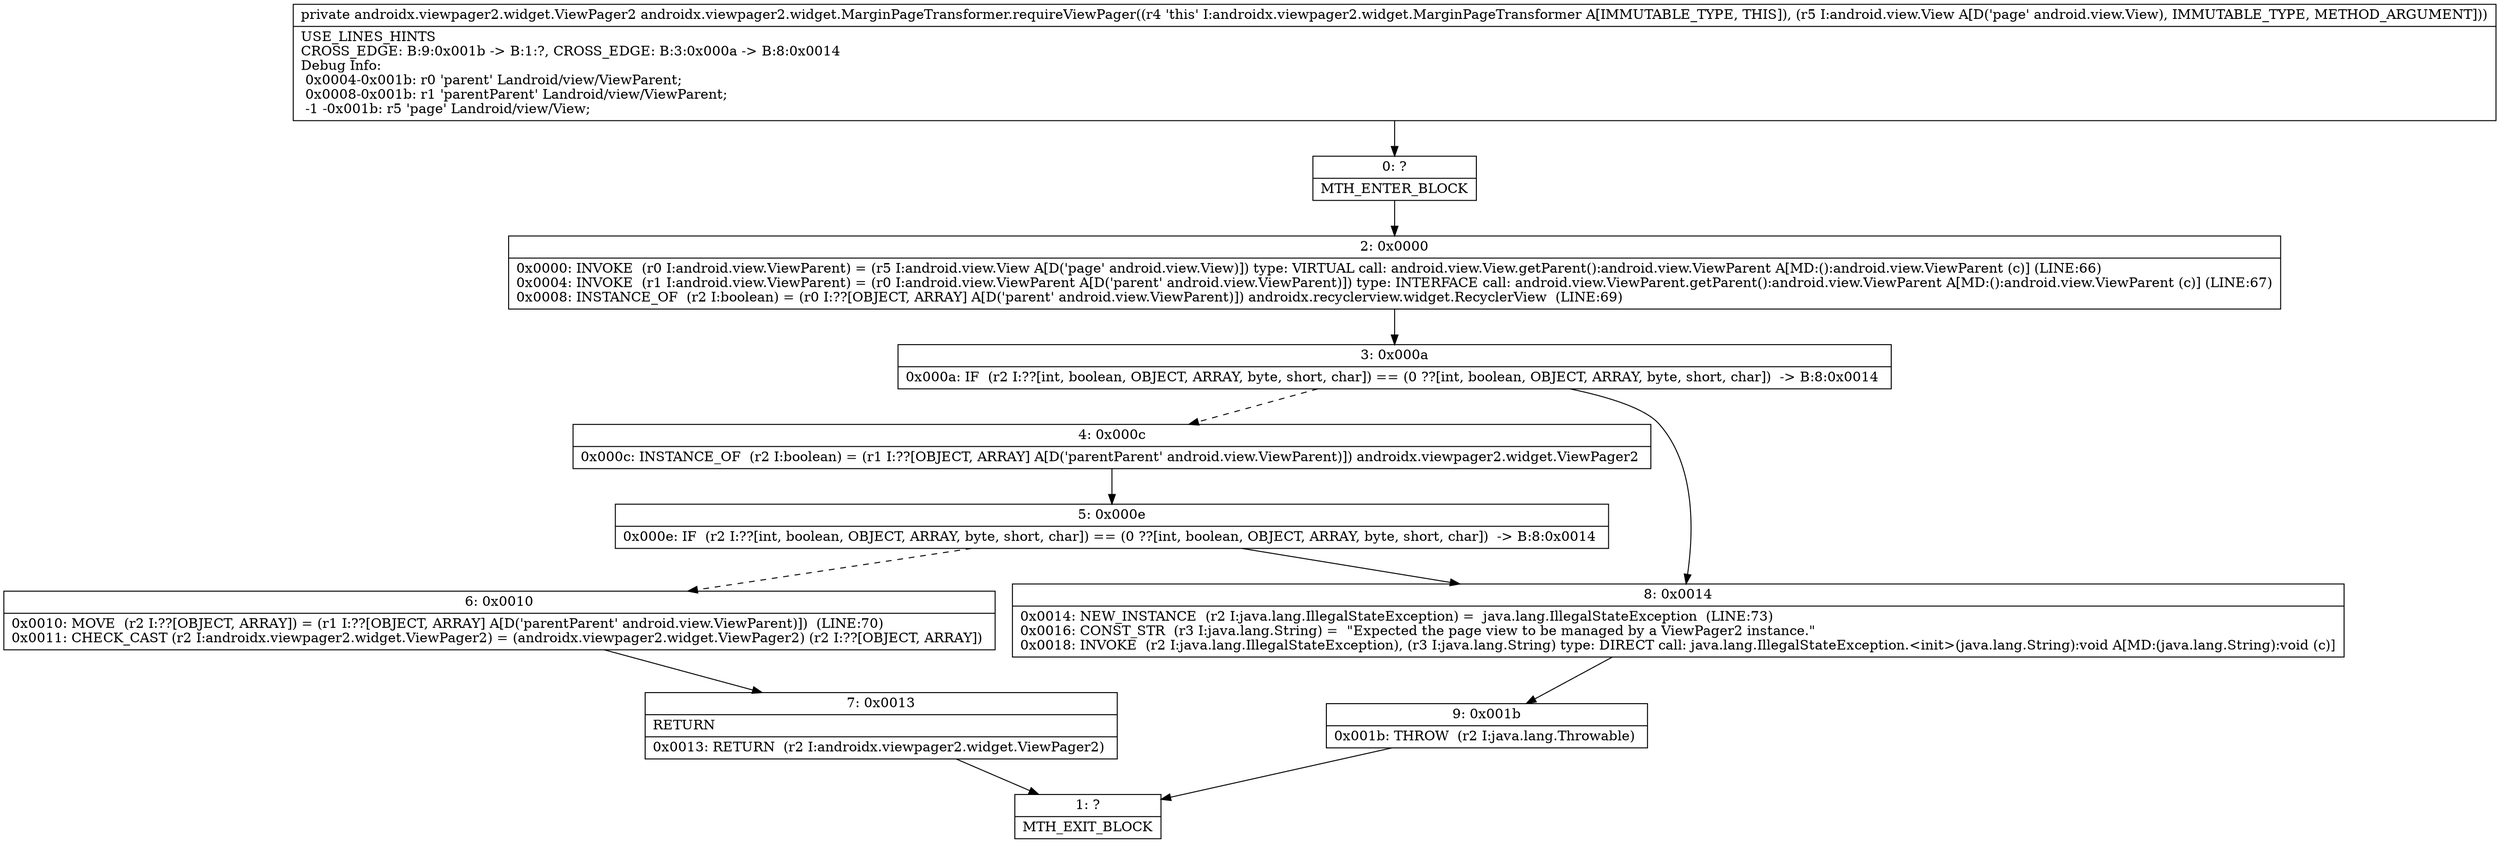 digraph "CFG forandroidx.viewpager2.widget.MarginPageTransformer.requireViewPager(Landroid\/view\/View;)Landroidx\/viewpager2\/widget\/ViewPager2;" {
Node_0 [shape=record,label="{0\:\ ?|MTH_ENTER_BLOCK\l}"];
Node_2 [shape=record,label="{2\:\ 0x0000|0x0000: INVOKE  (r0 I:android.view.ViewParent) = (r5 I:android.view.View A[D('page' android.view.View)]) type: VIRTUAL call: android.view.View.getParent():android.view.ViewParent A[MD:():android.view.ViewParent (c)] (LINE:66)\l0x0004: INVOKE  (r1 I:android.view.ViewParent) = (r0 I:android.view.ViewParent A[D('parent' android.view.ViewParent)]) type: INTERFACE call: android.view.ViewParent.getParent():android.view.ViewParent A[MD:():android.view.ViewParent (c)] (LINE:67)\l0x0008: INSTANCE_OF  (r2 I:boolean) = (r0 I:??[OBJECT, ARRAY] A[D('parent' android.view.ViewParent)]) androidx.recyclerview.widget.RecyclerView  (LINE:69)\l}"];
Node_3 [shape=record,label="{3\:\ 0x000a|0x000a: IF  (r2 I:??[int, boolean, OBJECT, ARRAY, byte, short, char]) == (0 ??[int, boolean, OBJECT, ARRAY, byte, short, char])  \-\> B:8:0x0014 \l}"];
Node_4 [shape=record,label="{4\:\ 0x000c|0x000c: INSTANCE_OF  (r2 I:boolean) = (r1 I:??[OBJECT, ARRAY] A[D('parentParent' android.view.ViewParent)]) androidx.viewpager2.widget.ViewPager2 \l}"];
Node_5 [shape=record,label="{5\:\ 0x000e|0x000e: IF  (r2 I:??[int, boolean, OBJECT, ARRAY, byte, short, char]) == (0 ??[int, boolean, OBJECT, ARRAY, byte, short, char])  \-\> B:8:0x0014 \l}"];
Node_6 [shape=record,label="{6\:\ 0x0010|0x0010: MOVE  (r2 I:??[OBJECT, ARRAY]) = (r1 I:??[OBJECT, ARRAY] A[D('parentParent' android.view.ViewParent)])  (LINE:70)\l0x0011: CHECK_CAST (r2 I:androidx.viewpager2.widget.ViewPager2) = (androidx.viewpager2.widget.ViewPager2) (r2 I:??[OBJECT, ARRAY]) \l}"];
Node_7 [shape=record,label="{7\:\ 0x0013|RETURN\l|0x0013: RETURN  (r2 I:androidx.viewpager2.widget.ViewPager2) \l}"];
Node_1 [shape=record,label="{1\:\ ?|MTH_EXIT_BLOCK\l}"];
Node_8 [shape=record,label="{8\:\ 0x0014|0x0014: NEW_INSTANCE  (r2 I:java.lang.IllegalStateException) =  java.lang.IllegalStateException  (LINE:73)\l0x0016: CONST_STR  (r3 I:java.lang.String) =  \"Expected the page view to be managed by a ViewPager2 instance.\" \l0x0018: INVOKE  (r2 I:java.lang.IllegalStateException), (r3 I:java.lang.String) type: DIRECT call: java.lang.IllegalStateException.\<init\>(java.lang.String):void A[MD:(java.lang.String):void (c)]\l}"];
Node_9 [shape=record,label="{9\:\ 0x001b|0x001b: THROW  (r2 I:java.lang.Throwable) \l}"];
MethodNode[shape=record,label="{private androidx.viewpager2.widget.ViewPager2 androidx.viewpager2.widget.MarginPageTransformer.requireViewPager((r4 'this' I:androidx.viewpager2.widget.MarginPageTransformer A[IMMUTABLE_TYPE, THIS]), (r5 I:android.view.View A[D('page' android.view.View), IMMUTABLE_TYPE, METHOD_ARGUMENT]))  | USE_LINES_HINTS\lCROSS_EDGE: B:9:0x001b \-\> B:1:?, CROSS_EDGE: B:3:0x000a \-\> B:8:0x0014\lDebug Info:\l  0x0004\-0x001b: r0 'parent' Landroid\/view\/ViewParent;\l  0x0008\-0x001b: r1 'parentParent' Landroid\/view\/ViewParent;\l  \-1 \-0x001b: r5 'page' Landroid\/view\/View;\l}"];
MethodNode -> Node_0;Node_0 -> Node_2;
Node_2 -> Node_3;
Node_3 -> Node_4[style=dashed];
Node_3 -> Node_8;
Node_4 -> Node_5;
Node_5 -> Node_6[style=dashed];
Node_5 -> Node_8;
Node_6 -> Node_7;
Node_7 -> Node_1;
Node_8 -> Node_9;
Node_9 -> Node_1;
}

